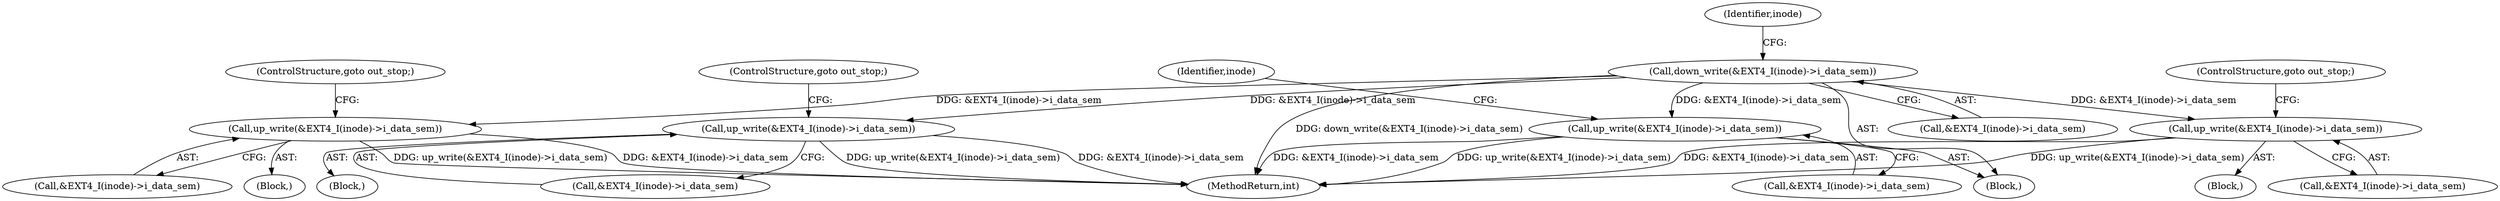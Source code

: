 digraph "0_linux_ea3d7209ca01da209cda6f0dea8be9cc4b7a933b_0@API" {
"1000333" [label="(Call,down_write(&EXT4_I(inode)->i_data_sem))"];
"1000352" [label="(Call,up_write(&EXT4_I(inode)->i_data_sem))"];
"1000425" [label="(Call,up_write(&EXT4_I(inode)->i_data_sem))"];
"1000443" [label="(Call,up_write(&EXT4_I(inode)->i_data_sem))"];
"1000463" [label="(Call,up_write(&EXT4_I(inode)->i_data_sem))"];
"1000442" [label="(Block,)"];
"1000431" [label="(ControlStructure,goto out_stop;)"];
"1000333" [label="(Call,down_write(&EXT4_I(inode)->i_data_sem))"];
"1000494" [label="(MethodReturn,int)"];
"1000425" [label="(Call,up_write(&EXT4_I(inode)->i_data_sem))"];
"1000444" [label="(Call,&EXT4_I(inode)->i_data_sem)"];
"1000449" [label="(ControlStructure,goto out_stop;)"];
"1000351" [label="(Block,)"];
"1000471" [label="(Identifier,inode)"];
"1000463" [label="(Call,up_write(&EXT4_I(inode)->i_data_sem))"];
"1000426" [label="(Call,&EXT4_I(inode)->i_data_sem)"];
"1000443" [label="(Call,up_write(&EXT4_I(inode)->i_data_sem))"];
"1000118" [label="(Block,)"];
"1000352" [label="(Call,up_write(&EXT4_I(inode)->i_data_sem))"];
"1000353" [label="(Call,&EXT4_I(inode)->i_data_sem)"];
"1000464" [label="(Call,&EXT4_I(inode)->i_data_sem)"];
"1000424" [label="(Block,)"];
"1000340" [label="(Identifier,inode)"];
"1000334" [label="(Call,&EXT4_I(inode)->i_data_sem)"];
"1000358" [label="(ControlStructure,goto out_stop;)"];
"1000333" -> "1000118"  [label="AST: "];
"1000333" -> "1000334"  [label="CFG: "];
"1000334" -> "1000333"  [label="AST: "];
"1000340" -> "1000333"  [label="CFG: "];
"1000333" -> "1000494"  [label="DDG: down_write(&EXT4_I(inode)->i_data_sem)"];
"1000333" -> "1000352"  [label="DDG: &EXT4_I(inode)->i_data_sem"];
"1000333" -> "1000425"  [label="DDG: &EXT4_I(inode)->i_data_sem"];
"1000333" -> "1000443"  [label="DDG: &EXT4_I(inode)->i_data_sem"];
"1000333" -> "1000463"  [label="DDG: &EXT4_I(inode)->i_data_sem"];
"1000352" -> "1000351"  [label="AST: "];
"1000352" -> "1000353"  [label="CFG: "];
"1000353" -> "1000352"  [label="AST: "];
"1000358" -> "1000352"  [label="CFG: "];
"1000352" -> "1000494"  [label="DDG: &EXT4_I(inode)->i_data_sem"];
"1000352" -> "1000494"  [label="DDG: up_write(&EXT4_I(inode)->i_data_sem)"];
"1000425" -> "1000424"  [label="AST: "];
"1000425" -> "1000426"  [label="CFG: "];
"1000426" -> "1000425"  [label="AST: "];
"1000431" -> "1000425"  [label="CFG: "];
"1000425" -> "1000494"  [label="DDG: &EXT4_I(inode)->i_data_sem"];
"1000425" -> "1000494"  [label="DDG: up_write(&EXT4_I(inode)->i_data_sem)"];
"1000443" -> "1000442"  [label="AST: "];
"1000443" -> "1000444"  [label="CFG: "];
"1000444" -> "1000443"  [label="AST: "];
"1000449" -> "1000443"  [label="CFG: "];
"1000443" -> "1000494"  [label="DDG: up_write(&EXT4_I(inode)->i_data_sem)"];
"1000443" -> "1000494"  [label="DDG: &EXT4_I(inode)->i_data_sem"];
"1000463" -> "1000118"  [label="AST: "];
"1000463" -> "1000464"  [label="CFG: "];
"1000464" -> "1000463"  [label="AST: "];
"1000471" -> "1000463"  [label="CFG: "];
"1000463" -> "1000494"  [label="DDG: up_write(&EXT4_I(inode)->i_data_sem)"];
"1000463" -> "1000494"  [label="DDG: &EXT4_I(inode)->i_data_sem"];
}
